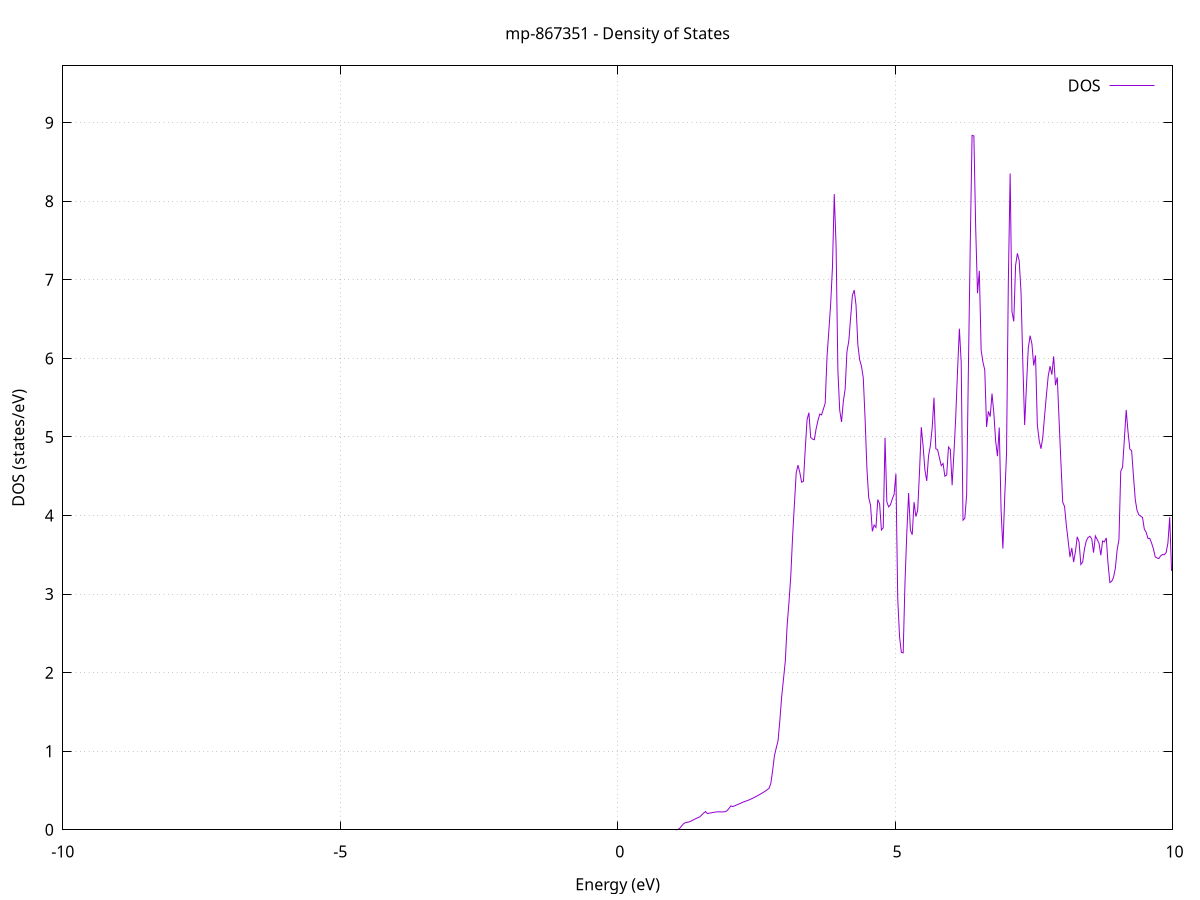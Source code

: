 set title 'mp-867351 - Density of States'
set xlabel 'Energy (eV)'
set ylabel 'DOS (states/eV)'
set grid
set xrange [-10:10]
set yrange [0:9.723]
set xzeroaxis lt -1
set terminal png size 800,600
set output 'mp-867351_dos_gnuplot.png'
plot '-' using 1:2 with lines title 'DOS'
-34.069000 0.000000
-34.036300 0.000000
-34.003600 0.000000
-33.970900 0.000000
-33.938300 0.000000
-33.905600 0.000000
-33.872900 0.000000
-33.840200 0.000000
-33.807500 0.000000
-33.774900 0.000000
-33.742200 0.000000
-33.709500 0.000000
-33.676800 0.000000
-33.644100 0.000000
-33.611500 0.000000
-33.578800 0.000000
-33.546100 0.000000
-33.513400 0.000000
-33.480700 0.000000
-33.448100 0.000000
-33.415400 0.000000
-33.382700 0.000000
-33.350000 0.000000
-33.317400 0.000000
-33.284700 0.000000
-33.252000 0.000000
-33.219300 0.000000
-33.186600 0.000000
-33.154000 0.000000
-33.121300 0.000000
-33.088600 0.000000
-33.055900 0.000000
-33.023200 0.000000
-32.990600 0.000000
-32.957900 0.000000
-32.925200 0.000000
-32.892500 0.000000
-32.859800 0.000000
-32.827200 0.000000
-32.794500 0.000000
-32.761800 0.000000
-32.729100 0.000000
-32.696400 0.000000
-32.663800 0.000000
-32.631100 0.000000
-32.598400 0.000000
-32.565700 0.000000
-32.533100 0.000000
-32.500400 0.000000
-32.467700 0.000000
-32.435000 0.000000
-32.402300 0.000000
-32.369700 0.000000
-32.337000 0.000000
-32.304300 0.000000
-32.271600 0.000000
-32.238900 0.000000
-32.206300 0.000000
-32.173600 0.000000
-32.140900 0.000000
-32.108200 0.000000
-32.075500 0.000000
-32.042900 0.000000
-32.010200 0.000000
-31.977500 0.000000
-31.944800 0.000000
-31.912200 0.000000
-31.879500 0.000000
-31.846800 0.000000
-31.814100 0.000000
-31.781400 0.000000
-31.748800 0.000000
-31.716100 0.000000
-31.683400 0.000000
-31.650700 0.000000
-31.618000 0.000000
-31.585400 0.000000
-31.552700 0.000000
-31.520000 0.000000
-31.487300 0.000000
-31.454600 0.000000
-31.422000 0.000000
-31.389300 0.000000
-31.356600 0.000000
-31.323900 0.000000
-31.291200 0.000000
-31.258600 0.000000
-31.225900 0.000000
-31.193200 0.000000
-31.160500 0.000000
-31.127900 0.000000
-31.095200 0.016800
-31.062500 0.854500
-31.029800 1.342300
-30.997100 6.932100
-30.964500 12.243700
-30.931800 13.305600
-30.899100 15.566900
-30.866400 26.794800
-30.833700 25.779800
-30.801100 25.744800
-30.768400 23.647800
-30.735700 20.233600
-30.703000 13.484000
-30.670300 10.292400
-30.637700 6.661700
-30.605000 8.314900
-30.572300 11.382900
-30.539600 12.270900
-30.506900 13.100500
-30.474300 15.234600
-30.441600 18.127500
-30.408900 14.790200
-30.376200 17.813400
-30.343600 23.481000
-30.310900 25.655300
-30.278200 26.247000
-30.245500 28.544800
-30.212800 24.794800
-30.180200 31.546800
-30.147500 28.345100
-30.114800 31.363000
-30.082100 35.894600
-30.049400 57.062800
-30.016800 33.021500
-29.984100 24.238100
-29.951400 17.414700
-29.918700 14.194700
-29.886000 6.263700
-29.853400 1.343400
-29.820700 0.000000
-29.788000 0.000000
-29.755300 0.000000
-29.722700 0.000000
-29.690000 0.000000
-29.657300 0.000000
-29.624600 0.000000
-29.591900 0.000000
-29.559300 0.000000
-29.526600 0.000000
-29.493900 0.000000
-29.461200 0.000000
-29.428500 0.000000
-29.395900 0.000000
-29.363200 0.000000
-29.330500 0.000000
-29.297800 0.000000
-29.265100 0.000000
-29.232500 0.000000
-29.199800 0.000000
-29.167100 0.000000
-29.134400 0.000000
-29.101700 0.000000
-29.069100 0.000000
-29.036400 0.000000
-29.003700 0.000000
-28.971000 0.000000
-28.938400 0.000000
-28.905700 0.000000
-28.873000 0.000000
-28.840300 0.000000
-28.807600 0.000000
-28.775000 0.000000
-28.742300 0.000000
-28.709600 0.000000
-28.676900 0.000000
-28.644200 0.000000
-28.611600 0.000000
-28.578900 0.000000
-28.546200 0.000000
-28.513500 0.000000
-28.480800 0.000000
-28.448200 0.000000
-28.415500 0.000000
-28.382800 0.000000
-28.350100 0.000000
-28.317400 0.000000
-28.284800 0.000000
-28.252100 0.000000
-28.219400 0.000000
-28.186700 0.000000
-28.154100 0.000000
-28.121400 0.000000
-28.088700 0.000000
-28.056000 0.000000
-28.023300 0.000000
-27.990700 0.000000
-27.958000 0.000000
-27.925300 0.000000
-27.892600 0.000000
-27.859900 0.000000
-27.827300 0.000000
-27.794600 0.000000
-27.761900 0.000000
-27.729200 0.000000
-27.696500 0.000000
-27.663900 0.000000
-27.631200 0.000000
-27.598500 0.000000
-27.565800 0.000000
-27.533200 0.000000
-27.500500 0.000000
-27.467800 0.000000
-27.435100 0.000000
-27.402400 0.000000
-27.369800 0.000000
-27.337100 0.000000
-27.304400 0.000000
-27.271700 0.000000
-27.239000 0.000000
-27.206400 0.000000
-27.173700 0.000000
-27.141000 0.000000
-27.108300 0.000000
-27.075600 0.000000
-27.043000 0.000000
-27.010300 0.000000
-26.977600 0.000000
-26.944900 0.000000
-26.912200 0.000000
-26.879600 0.000000
-26.846900 0.000000
-26.814200 0.000000
-26.781500 0.000000
-26.748900 0.000000
-26.716200 0.000000
-26.683500 0.000000
-26.650800 0.000000
-26.618100 0.000000
-26.585500 0.000000
-26.552800 0.000000
-26.520100 0.000000
-26.487400 0.000000
-26.454700 0.000000
-26.422100 0.000000
-26.389400 0.000000
-26.356700 0.000000
-26.324000 0.000000
-26.291300 0.000000
-26.258700 0.000000
-26.226000 0.000000
-26.193300 0.000000
-26.160600 0.000000
-26.127900 0.000000
-26.095300 0.000000
-26.062600 0.000000
-26.029900 0.000000
-25.997200 0.000000
-25.964600 0.000000
-25.931900 0.000000
-25.899200 0.000000
-25.866500 0.000000
-25.833800 0.000000
-25.801200 0.000000
-25.768500 0.000000
-25.735800 0.000000
-25.703100 0.000000
-25.670400 0.000000
-25.637800 0.000000
-25.605100 0.000000
-25.572400 0.000000
-25.539700 0.000000
-25.507000 0.000000
-25.474400 0.000000
-25.441700 0.000000
-25.409000 0.000000
-25.376300 0.000000
-25.343700 0.000000
-25.311000 0.000000
-25.278300 0.000000
-25.245600 0.000000
-25.212900 0.000000
-25.180300 0.000000
-25.147600 0.000000
-25.114900 0.000000
-25.082200 0.000000
-25.049500 0.000000
-25.016900 0.000000
-24.984200 0.000000
-24.951500 0.000000
-24.918800 0.000000
-24.886100 0.000000
-24.853500 0.000000
-24.820800 0.000000
-24.788100 0.000000
-24.755400 0.000000
-24.722700 0.000000
-24.690100 0.000000
-24.657400 0.000000
-24.624700 0.000000
-24.592000 0.000000
-24.559400 0.000000
-24.526700 0.000000
-24.494000 0.000000
-24.461300 0.000000
-24.428600 0.000000
-24.396000 0.000000
-24.363300 0.000000
-24.330600 0.000000
-24.297900 0.000000
-24.265200 0.000000
-24.232600 0.000000
-24.199900 0.000000
-24.167200 0.000000
-24.134500 0.000000
-24.101800 0.000000
-24.069200 0.000000
-24.036500 0.000000
-24.003800 0.000000
-23.971100 0.000000
-23.938400 0.000000
-23.905800 0.000000
-23.873100 0.000000
-23.840400 0.000000
-23.807700 0.000000
-23.775100 0.000000
-23.742400 0.000000
-23.709700 0.000000
-23.677000 0.000000
-23.644300 0.000000
-23.611700 0.000000
-23.579000 0.000000
-23.546300 0.000000
-23.513600 0.000000
-23.480900 0.000000
-23.448300 0.000000
-23.415600 0.000000
-23.382900 0.000000
-23.350200 0.000000
-23.317500 0.000000
-23.284900 0.000000
-23.252200 0.000000
-23.219500 0.000000
-23.186800 0.000000
-23.154200 0.000000
-23.121500 0.000000
-23.088800 0.000000
-23.056100 0.000000
-23.023400 0.000000
-22.990800 0.000000
-22.958100 0.000000
-22.925400 0.000000
-22.892700 0.000000
-22.860000 0.000000
-22.827400 0.000000
-22.794700 0.000000
-22.762000 0.000000
-22.729300 0.000000
-22.696600 0.000000
-22.664000 0.000000
-22.631300 0.000000
-22.598600 0.000000
-22.565900 0.000000
-22.533200 0.000000
-22.500600 0.000000
-22.467900 0.000000
-22.435200 0.000000
-22.402500 0.000000
-22.369900 0.000000
-22.337200 0.000000
-22.304500 0.000000
-22.271800 0.000000
-22.239100 0.000000
-22.206500 0.000000
-22.173800 0.000000
-22.141100 0.000000
-22.108400 0.000000
-22.075700 0.000000
-22.043100 0.000000
-22.010400 0.000000
-21.977700 0.000000
-21.945000 0.000000
-21.912300 0.000000
-21.879700 0.000000
-21.847000 0.000000
-21.814300 0.000000
-21.781600 0.000000
-21.748900 0.000000
-21.716300 0.000000
-21.683600 0.000000
-21.650900 0.000000
-21.618200 0.000000
-21.585600 0.000000
-21.552900 0.000000
-21.520200 0.000000
-21.487500 0.000000
-21.454800 0.000000
-21.422200 0.000000
-21.389500 0.000000
-21.356800 0.000000
-21.324100 0.000000
-21.291400 0.000000
-21.258800 0.000000
-21.226100 0.000000
-21.193400 0.000000
-21.160700 0.000000
-21.128000 0.000000
-21.095400 0.000000
-21.062700 0.000000
-21.030000 0.000000
-20.997300 0.000000
-20.964700 0.000000
-20.932000 0.000000
-20.899300 0.000000
-20.866600 0.000000
-20.833900 0.000000
-20.801300 0.000000
-20.768600 0.000000
-20.735900 0.000000
-20.703200 0.000000
-20.670500 0.000000
-20.637900 0.000000
-20.605200 0.000000
-20.572500 0.000000
-20.539800 0.000000
-20.507100 0.000000
-20.474500 0.000000
-20.441800 0.000000
-20.409100 0.000000
-20.376400 0.000000
-20.343700 0.000000
-20.311100 0.000000
-20.278400 0.000000
-20.245700 0.000000
-20.213000 0.000000
-20.180400 0.000000
-20.147700 0.000000
-20.115000 0.000000
-20.082300 0.000000
-20.049600 0.000000
-20.017000 0.000000
-19.984300 0.000000
-19.951600 0.000000
-19.918900 0.000000
-19.886200 0.000000
-19.853600 0.000000
-19.820900 0.000000
-19.788200 0.000000
-19.755500 0.000000
-19.722800 0.000000
-19.690200 0.000000
-19.657500 0.000000
-19.624800 0.000000
-19.592100 0.000000
-19.559400 0.000000
-19.526800 0.000000
-19.494100 0.000000
-19.461400 0.000000
-19.428700 0.000000
-19.396100 0.000000
-19.363400 0.000000
-19.330700 0.000000
-19.298000 0.000000
-19.265300 0.000000
-19.232700 0.000000
-19.200000 0.000000
-19.167300 0.000000
-19.134600 0.000000
-19.101900 0.000000
-19.069300 0.000000
-19.036600 0.000000
-19.003900 0.000000
-18.971200 0.000000
-18.938500 0.000000
-18.905900 0.000000
-18.873200 0.000000
-18.840500 0.000000
-18.807800 0.000000
-18.775200 0.000000
-18.742500 0.000000
-18.709800 0.000000
-18.677100 0.000000
-18.644400 0.000000
-18.611800 0.000000
-18.579100 0.000000
-18.546400 0.000000
-18.513700 0.000000
-18.481000 0.000000
-18.448400 0.000000
-18.415700 0.000000
-18.383000 0.000000
-18.350300 0.000000
-18.317600 0.000000
-18.285000 0.000000
-18.252300 0.000000
-18.219600 0.000000
-18.186900 0.000000
-18.154200 0.000000
-18.121600 0.000000
-18.088900 0.000000
-18.056200 0.000000
-18.023500 0.000000
-17.990900 0.000000
-17.958200 0.000000
-17.925500 0.000000
-17.892800 0.000000
-17.860100 0.000000
-17.827500 0.000000
-17.794800 0.000000
-17.762100 0.000000
-17.729400 0.000000
-17.696700 0.000000
-17.664100 0.000000
-17.631400 0.000000
-17.598700 0.000000
-17.566000 0.000000
-17.533300 0.000000
-17.500700 0.000000
-17.468000 0.000000
-17.435300 0.000000
-17.402600 0.000000
-17.369900 0.000000
-17.337300 0.000000
-17.304600 0.000000
-17.271900 0.000000
-17.239200 0.000000
-17.206600 0.000000
-17.173900 0.000000
-17.141200 0.000000
-17.108500 0.000000
-17.075800 0.000000
-17.043200 0.000000
-17.010500 0.000000
-16.977800 0.000000
-16.945100 0.000000
-16.912400 0.000000
-16.879800 0.000000
-16.847100 0.000000
-16.814400 0.000000
-16.781700 0.000000
-16.749000 0.000000
-16.716400 0.000000
-16.683700 0.000000
-16.651000 0.000000
-16.618300 0.000000
-16.585700 0.000000
-16.553000 0.000000
-16.520300 0.000000
-16.487600 0.000000
-16.454900 0.000000
-16.422300 0.000000
-16.389600 0.000000
-16.356900 0.000000
-16.324200 0.000000
-16.291500 0.000000
-16.258900 0.000000
-16.226200 0.000000
-16.193500 0.000000
-16.160800 0.000000
-16.128100 0.000000
-16.095500 0.000000
-16.062800 0.000000
-16.030100 0.000000
-15.997400 0.000000
-15.964700 0.000000
-15.932100 0.000000
-15.899400 0.000000
-15.866700 0.000000
-15.834000 0.000000
-15.801400 0.000000
-15.768700 0.000000
-15.736000 0.000000
-15.703300 0.000000
-15.670600 0.000000
-15.638000 0.000000
-15.605300 0.000000
-15.572600 0.000000
-15.539900 0.000000
-15.507200 0.000000
-15.474600 0.000000
-15.441900 0.000000
-15.409200 0.000000
-15.376500 0.000000
-15.343800 0.000000
-15.311200 0.000000
-15.278500 0.000000
-15.245800 0.000000
-15.213100 0.000000
-15.180400 0.000000
-15.147800 0.000000
-15.115100 0.000000
-15.082400 0.000000
-15.049700 0.000000
-15.017100 0.000000
-14.984400 0.000000
-14.951700 0.000000
-14.919000 0.000000
-14.886300 0.000000
-14.853700 0.000000
-14.821000 0.000000
-14.788300 0.000000
-14.755600 0.000000
-14.722900 0.000000
-14.690300 0.000000
-14.657600 0.000000
-14.624900 0.000000
-14.592200 0.000000
-14.559500 0.000000
-14.526900 0.000000
-14.494200 0.000000
-14.461500 0.000000
-14.428800 0.000000
-14.396200 0.000000
-14.363500 0.000000
-14.330800 0.000000
-14.298100 0.000000
-14.265400 0.000000
-14.232800 0.000000
-14.200100 0.000000
-14.167400 0.000000
-14.134700 0.000000
-14.102000 0.000000
-14.069400 0.000000
-14.036700 0.000000
-14.004000 0.000000
-13.971300 0.000000
-13.938600 0.000000
-13.906000 0.000000
-13.873300 0.000000
-13.840600 0.000000
-13.807900 0.000000
-13.775200 0.000000
-13.742600 0.000000
-13.709900 0.000000
-13.677200 0.000000
-13.644500 0.000000
-13.611900 0.000000
-13.579200 0.000000
-13.546500 0.000000
-13.513800 0.000000
-13.481100 0.000000
-13.448500 0.000000
-13.415800 0.000000
-13.383100 0.000000
-13.350400 0.000000
-13.317700 0.000000
-13.285100 0.000000
-13.252400 0.000000
-13.219700 0.000000
-13.187000 0.000000
-13.154300 0.000000
-13.121700 0.000000
-13.089000 0.000000
-13.056300 0.000000
-13.023600 0.000000
-12.990900 0.000000
-12.958300 0.000000
-12.925600 0.000000
-12.892900 0.000000
-12.860200 0.000000
-12.827600 0.000000
-12.794900 0.000000
-12.762200 0.000000
-12.729500 0.000000
-12.696800 0.000000
-12.664200 0.000000
-12.631500 0.000000
-12.598800 0.000000
-12.566100 0.000000
-12.533400 0.000000
-12.500800 0.000000
-12.468100 0.000000
-12.435400 0.000000
-12.402700 0.000000
-12.370000 0.000000
-12.337400 0.000000
-12.304700 0.000000
-12.272000 0.000000
-12.239300 0.000000
-12.206600 0.000000
-12.174000 0.000000
-12.141300 0.000000
-12.108600 0.000000
-12.075900 0.000000
-12.043300 0.000000
-12.010600 0.000000
-11.977900 0.000000
-11.945200 0.000000
-11.912500 0.000000
-11.879900 0.000000
-11.847200 0.000000
-11.814500 0.000000
-11.781800 0.000000
-11.749100 0.000000
-11.716500 0.000000
-11.683800 0.000000
-11.651100 0.000000
-11.618400 0.000000
-11.585700 0.000000
-11.553100 0.000000
-11.520400 0.000000
-11.487700 0.000000
-11.455000 0.000000
-11.422400 0.000000
-11.389700 0.000000
-11.357000 0.000000
-11.324300 0.000000
-11.291600 0.000000
-11.259000 0.000000
-11.226300 0.000000
-11.193600 0.000000
-11.160900 0.000000
-11.128200 0.000000
-11.095600 0.000000
-11.062900 0.000000
-11.030200 0.000000
-10.997500 0.000000
-10.964800 0.000000
-10.932200 0.000000
-10.899500 0.000000
-10.866800 0.000000
-10.834100 0.000000
-10.801400 0.000000
-10.768800 0.000000
-10.736100 0.000000
-10.703400 0.000000
-10.670700 0.000000
-10.638100 0.000000
-10.605400 0.000000
-10.572700 0.000000
-10.540000 0.000000
-10.507300 0.000000
-10.474700 0.000000
-10.442000 0.000000
-10.409300 0.000000
-10.376600 0.000000
-10.343900 0.000000
-10.311300 0.000000
-10.278600 0.000000
-10.245900 0.000000
-10.213200 0.000000
-10.180500 0.000000
-10.147900 0.000000
-10.115200 0.000000
-10.082500 0.000000
-10.049800 0.000000
-10.017100 0.000000
-9.984500 0.000000
-9.951800 0.000000
-9.919100 0.000000
-9.886400 0.000000
-9.853800 0.000000
-9.821100 0.000000
-9.788400 0.000000
-9.755700 0.000000
-9.723000 0.000000
-9.690400 0.000000
-9.657700 0.000000
-9.625000 0.000000
-9.592300 0.000000
-9.559600 0.000000
-9.527000 0.000000
-9.494300 0.000000
-9.461600 0.000000
-9.428900 0.000000
-9.396200 0.000000
-9.363600 0.000000
-9.330900 0.000000
-9.298200 0.000000
-9.265500 0.000000
-9.232900 0.000000
-9.200200 0.000000
-9.167500 0.000000
-9.134800 0.000000
-9.102100 0.000000
-9.069500 0.000000
-9.036800 0.000000
-9.004100 0.000000
-8.971400 0.000000
-8.938700 0.000000
-8.906100 0.000000
-8.873400 0.000000
-8.840700 0.000000
-8.808000 0.000000
-8.775300 0.000000
-8.742700 0.000000
-8.710000 0.000000
-8.677300 0.000000
-8.644600 0.000000
-8.611900 0.000000
-8.579300 0.000000
-8.546600 0.000000
-8.513900 0.000000
-8.481200 0.000000
-8.448600 0.000000
-8.415900 0.000000
-8.383200 0.000000
-8.350500 0.000000
-8.317800 0.000000
-8.285200 0.000000
-8.252500 0.000000
-8.219800 0.000000
-8.187100 0.000000
-8.154400 0.000000
-8.121800 0.000000
-8.089100 0.000000
-8.056400 0.000000
-8.023700 0.000000
-7.991000 0.000000
-7.958400 0.000000
-7.925700 0.000000
-7.893000 0.000000
-7.860300 0.000000
-7.827600 0.000000
-7.795000 0.000000
-7.762300 0.000000
-7.729600 0.000000
-7.696900 0.000000
-7.664300 0.000000
-7.631600 0.000000
-7.598900 0.000000
-7.566200 0.000000
-7.533500 0.000000
-7.500900 0.000000
-7.468200 0.000000
-7.435500 0.000000
-7.402800 0.000000
-7.370100 0.000000
-7.337500 0.000000
-7.304800 0.000000
-7.272100 0.000000
-7.239400 0.000000
-7.206700 0.000000
-7.174100 0.000000
-7.141400 0.000000
-7.108700 0.000000
-7.076000 0.000000
-7.043400 0.000000
-7.010700 0.000000
-6.978000 0.000000
-6.945300 0.000000
-6.912600 0.000000
-6.880000 0.000000
-6.847300 0.000000
-6.814600 0.000000
-6.781900 0.000000
-6.749200 0.000000
-6.716600 0.000000
-6.683900 0.000000
-6.651200 0.000000
-6.618500 0.000000
-6.585800 0.000000
-6.553200 0.000000
-6.520500 0.000000
-6.487800 0.000000
-6.455100 0.000000
-6.422400 0.000000
-6.389800 0.000000
-6.357100 0.000000
-6.324400 0.000000
-6.291700 0.000000
-6.259100 0.000000
-6.226400 0.000000
-6.193700 0.000000
-6.161000 0.000000
-6.128300 0.000000
-6.095700 0.000000
-6.063000 0.000000
-6.030300 0.000000
-5.997600 0.000000
-5.964900 0.000000
-5.932300 0.000000
-5.899600 0.000000
-5.866900 0.000000
-5.834200 0.000000
-5.801500 0.000000
-5.768900 0.000000
-5.736200 0.000000
-5.703500 0.000000
-5.670800 0.000000
-5.638100 0.000000
-5.605500 0.000000
-5.572800 0.000000
-5.540100 0.000000
-5.507400 0.000000
-5.474800 0.000000
-5.442100 0.000000
-5.409400 0.000000
-5.376700 0.000000
-5.344000 0.000000
-5.311400 0.000000
-5.278700 0.000000
-5.246000 0.000000
-5.213300 0.000000
-5.180600 0.000000
-5.148000 0.000000
-5.115300 0.000000
-5.082600 0.000000
-5.049900 0.000000
-5.017200 0.000000
-4.984600 0.000000
-4.951900 0.000000
-4.919200 0.000000
-4.886500 0.000000
-4.853900 0.000000
-4.821200 0.000000
-4.788500 0.000000
-4.755800 0.000000
-4.723100 0.000000
-4.690500 0.000000
-4.657800 0.000000
-4.625100 0.000000
-4.592400 0.000000
-4.559700 0.000000
-4.527100 0.000000
-4.494400 0.000000
-4.461700 0.000000
-4.429000 0.000000
-4.396300 0.000000
-4.363700 0.000000
-4.331000 0.000000
-4.298300 0.000000
-4.265600 0.000000
-4.232900 0.000000
-4.200300 0.000000
-4.167600 0.000000
-4.134900 0.000000
-4.102200 0.000000
-4.069600 0.000000
-4.036900 0.000000
-4.004200 0.000000
-3.971500 0.000000
-3.938800 0.000000
-3.906200 0.000000
-3.873500 0.000000
-3.840800 0.000000
-3.808100 0.000000
-3.775400 0.000000
-3.742800 0.000000
-3.710100 0.000000
-3.677400 0.000000
-3.644700 0.000000
-3.612000 0.000000
-3.579400 0.000000
-3.546700 0.000000
-3.514000 0.000000
-3.481300 0.000000
-3.448600 0.000000
-3.416000 0.000000
-3.383300 0.000000
-3.350600 0.000000
-3.317900 0.000000
-3.285300 0.000000
-3.252600 0.000000
-3.219900 0.000000
-3.187200 0.000000
-3.154500 0.000000
-3.121900 0.000000
-3.089200 0.000000
-3.056500 0.000000
-3.023800 0.000000
-2.991100 0.000000
-2.958500 0.000000
-2.925800 0.000000
-2.893100 0.000000
-2.860400 0.000000
-2.827700 0.000000
-2.795100 0.000000
-2.762400 0.000000
-2.729700 0.000000
-2.697000 0.000000
-2.664400 0.000000
-2.631700 0.000000
-2.599000 0.000000
-2.566300 0.000000
-2.533600 0.000000
-2.501000 0.000000
-2.468300 0.000000
-2.435600 0.000000
-2.402900 0.000000
-2.370200 0.000000
-2.337600 0.000000
-2.304900 0.000000
-2.272200 0.000000
-2.239500 0.000000
-2.206800 0.000000
-2.174200 0.000000
-2.141500 0.000000
-2.108800 0.000000
-2.076100 0.000000
-2.043400 0.000000
-2.010800 0.000000
-1.978100 0.000000
-1.945400 0.000000
-1.912700 0.000000
-1.880100 0.000000
-1.847400 0.000000
-1.814700 0.000000
-1.782000 0.000000
-1.749300 0.000000
-1.716700 0.000000
-1.684000 0.000000
-1.651300 0.000000
-1.618600 0.000000
-1.585900 0.000000
-1.553300 0.000000
-1.520600 0.000000
-1.487900 0.000000
-1.455200 0.000000
-1.422500 0.000000
-1.389900 0.000000
-1.357200 0.000000
-1.324500 0.000000
-1.291800 0.000000
-1.259100 0.000000
-1.226500 0.000000
-1.193800 0.000000
-1.161100 0.000000
-1.128400 0.000000
-1.095800 0.000000
-1.063100 0.000000
-1.030400 0.000000
-0.997700 0.000000
-0.965000 0.000000
-0.932400 0.000000
-0.899700 0.000000
-0.867000 0.000000
-0.834300 0.000000
-0.801600 0.000000
-0.769000 0.000000
-0.736300 0.000000
-0.703600 0.000000
-0.670900 0.000000
-0.638200 0.000000
-0.605600 0.000000
-0.572900 0.000000
-0.540200 0.000000
-0.507500 0.000000
-0.474900 0.000000
-0.442200 0.000000
-0.409500 0.000000
-0.376800 0.000000
-0.344100 0.000000
-0.311500 0.000000
-0.278800 0.000000
-0.246100 0.000000
-0.213400 0.000000
-0.180700 0.000000
-0.148100 0.000000
-0.115400 0.000000
-0.082700 0.000000
-0.050000 0.000000
-0.017300 0.000000
0.015300 0.000000
0.048000 0.000000
0.080700 0.000000
0.113400 0.000000
0.146100 0.000000
0.178700 0.000000
0.211400 0.000000
0.244100 0.000000
0.276800 0.000000
0.309400 0.000000
0.342100 0.000000
0.374800 0.000000
0.407500 0.000000
0.440200 0.000000
0.472800 0.000000
0.505500 0.000000
0.538200 0.000000
0.570900 0.000000
0.603600 0.000000
0.636200 0.000000
0.668900 0.000000
0.701600 0.000000
0.734300 0.000000
0.767000 0.000000
0.799600 0.000000
0.832300 0.000000
0.865000 0.000000
0.897700 0.000000
0.930400 0.000000
0.963000 0.000000
0.995700 0.000000
1.028400 0.000000
1.061100 0.000100
1.093700 0.007000
1.126400 0.025100
1.159100 0.054400
1.191800 0.079300
1.224500 0.091300
1.257100 0.096700
1.289800 0.100200
1.322500 0.111300
1.355200 0.122700
1.387900 0.134600
1.420500 0.146100
1.453200 0.155900
1.485900 0.166700
1.518600 0.191600
1.551300 0.213400
1.583900 0.232300
1.616600 0.206300
1.649300 0.211000
1.682000 0.215400
1.714600 0.219700
1.747300 0.223600
1.780000 0.227300
1.812700 0.229300
1.845400 0.228100
1.878000 0.227400
1.910700 0.228100
1.943400 0.230800
1.976100 0.245500
2.008800 0.273300
2.041400 0.304000
2.074100 0.294500
2.106800 0.304200
2.139500 0.314300
2.172200 0.324500
2.204800 0.333300
2.237500 0.344500
2.270200 0.355000
2.302900 0.363200
2.335600 0.371100
2.368200 0.380000
2.400900 0.390400
2.433600 0.401400
2.466300 0.413000
2.498900 0.424900
2.531600 0.437300
2.564300 0.450500
2.597000 0.464600
2.629700 0.478000
2.662300 0.493200
2.695000 0.509900
2.727700 0.527300
2.760400 0.588200
2.793100 0.753500
2.825700 0.942300
2.858400 1.040900
2.891100 1.132800
2.923800 1.394700
2.956500 1.693900
2.989100 1.919200
3.021800 2.146600
3.054500 2.597600
3.087200 2.889900
3.119900 3.222900
3.152500 3.721800
3.185200 4.137100
3.217900 4.540600
3.250600 4.641100
3.283200 4.548000
3.315900 4.423600
3.348600 4.435300
3.381300 4.849100
3.414000 5.220400
3.446600 5.308900
3.479300 4.994400
3.512000 4.973000
3.544700 4.964700
3.577400 5.104800
3.610000 5.209000
3.642700 5.291400
3.675400 5.280800
3.708100 5.354100
3.740800 5.430000
3.773400 6.021800
3.806100 6.346400
3.838800 6.689700
3.871500 7.158800
3.904100 8.091000
3.936800 7.435700
3.969500 5.843700
4.002200 5.341500
4.034900 5.190500
4.067500 5.453200
4.100200 5.608500
4.132900 6.087300
4.165600 6.218000
4.198300 6.510700
4.230900 6.801300
4.263600 6.869200
4.296300 6.677500
4.329000 6.175200
4.361700 5.982600
4.394300 5.901200
4.427000 5.752400
4.459700 5.231100
4.492400 4.598000
4.525100 4.226700
4.557700 4.130500
4.590400 3.797900
4.623100 3.878700
4.655800 3.848900
4.688400 4.202400
4.721100 4.150800
4.753800 3.815900
4.786500 3.843900
4.819200 4.989300
4.851800 4.172600
4.884500 4.109500
4.917200 4.136600
4.949900 4.210800
4.982600 4.268900
5.015200 4.532100
5.047900 2.946500
5.080600 2.459900
5.113300 2.257600
5.146000 2.251900
5.178600 3.144100
5.211300 3.773700
5.244000 4.285800
5.276700 3.811800
5.309400 3.756500
5.342000 4.170100
5.374700 3.986700
5.407400 4.065000
5.440100 4.551400
5.472700 5.124700
5.505400 4.881200
5.538100 4.576900
5.570800 4.439900
5.603500 4.761000
5.636100 4.887900
5.668800 5.115200
5.701500 5.499400
5.734200 4.850200
5.766900 4.836900
5.799500 4.734100
5.832200 4.635400
5.864900 4.661900
5.897600 4.500400
5.930300 4.516100
5.962900 4.872200
5.995600 4.842300
6.028300 4.386500
6.061000 4.793100
6.093600 5.259500
6.126300 5.847500
6.159000 6.378100
6.191700 5.953000
6.224400 3.940100
6.257000 3.964000
6.289700 4.260300
6.322400 5.909800
6.355100 7.447900
6.387800 8.839000
6.420400 8.831300
6.453100 7.654100
6.485800 6.829800
6.518500 7.114600
6.551200 6.105400
6.583800 5.951900
6.616500 5.853000
6.649200 5.127500
6.681900 5.325800
6.714600 5.258900
6.747200 5.551800
6.779900 5.304000
6.812600 4.950100
6.845300 4.755200
6.877900 5.120700
6.910600 4.068000
6.943300 3.579000
6.976000 4.230700
7.008700 4.787800
7.041300 6.963400
7.074000 8.353500
7.106700 6.593400
7.139400 6.470400
7.172100 7.183600
7.204700 7.336600
7.237400 7.240800
7.270100 6.842400
7.302800 5.933100
7.335500 5.151700
7.368100 5.651200
7.400800 6.131600
7.433500 6.289000
7.466200 6.185500
7.498900 5.908100
7.531500 6.038000
7.564200 5.150700
7.596900 4.956200
7.629600 4.850000
7.662200 4.994500
7.694900 5.269800
7.727600 5.531800
7.760300 5.776000
7.793000 5.901200
7.825600 5.793300
7.858300 6.025500
7.891000 5.658500
7.923700 5.758700
7.956400 5.203900
7.989000 4.676500
8.021700 4.168900
8.054400 4.115000
8.087100 3.873200
8.119800 3.677500
8.152400 3.471000
8.185100 3.586500
8.217800 3.407800
8.250500 3.539300
8.283100 3.729300
8.315800 3.664100
8.348500 3.376600
8.381200 3.409700
8.413900 3.575600
8.446500 3.678200
8.479200 3.719800
8.511900 3.736100
8.544600 3.703500
8.577300 3.528000
8.609900 3.740000
8.642600 3.694700
8.675300 3.647300
8.708000 3.494800
8.740700 3.676100
8.773300 3.665300
8.806000 3.715000
8.838700 3.384700
8.871400 3.146400
8.904100 3.162200
8.936700 3.212700
8.969400 3.326800
9.002100 3.558800
9.034800 3.693400
9.067400 4.562500
9.100100 4.617200
9.132800 4.973300
9.165500 5.343500
9.198200 5.067300
9.230800 4.843900
9.263500 4.826100
9.296200 4.504500
9.328900 4.202800
9.361600 4.062400
9.394200 4.008300
9.426900 3.991700
9.459600 3.975700
9.492300 3.827400
9.525000 3.787300
9.557600 3.708000
9.590300 3.708900
9.623000 3.650000
9.655700 3.576800
9.688400 3.474300
9.721000 3.460000
9.753700 3.451900
9.786400 3.485900
9.819100 3.503800
9.851700 3.499800
9.884400 3.526600
9.917100 3.646700
9.949800 3.978300
9.982500 3.301300
10.015100 3.305100
10.047800 3.240800
10.080500 3.494200
10.113200 3.607400
10.145900 3.762500
10.178500 3.834100
10.211200 3.731200
10.243900 3.934800
10.276600 4.028700
10.309300 4.095900
10.341900 4.176600
10.374600 4.200500
10.407300 4.213000
10.440000 4.476000
10.472600 4.440000
10.505300 4.511800
10.538000 4.711300
10.570700 4.729700
10.603400 4.652300
10.636000 4.938800
10.668700 4.928600
10.701400 5.333800
10.734100 5.962500
10.766800 6.104000
10.799400 5.786700
10.832100 5.838200
10.864800 5.970900
10.897500 5.983200
10.930200 5.802400
10.962800 5.799200
10.995500 5.818500
11.028200 6.129000
11.060900 6.726100
11.093600 6.424500
11.126200 7.041600
11.158900 7.483200
11.191600 6.609800
11.224300 6.166600
11.256900 5.668300
11.289600 5.192200
11.322300 4.867700
11.355000 5.297300
11.387700 5.297500
11.420300 4.954500
11.453000 4.658500
11.485700 4.297600
11.518400 3.712600
11.551100 3.238700
11.583700 1.646400
11.616400 1.283200
11.649100 1.260900
11.681800 1.244900
11.714500 1.221800
11.747100 1.213800
11.779800 1.206200
11.812500 1.197500
11.845200 1.186300
11.877900 1.175700
11.910500 1.167300
11.943200 1.158900
11.975900 1.151500
12.008600 1.147100
12.041200 1.147500
12.073900 1.146100
12.106600 1.142800
12.139300 1.138900
12.172000 1.135700
12.204600 1.133800
12.237300 1.132600
12.270000 1.129100
12.302700 1.127000
12.335400 1.128400
12.368000 1.133100
12.400700 1.137000
12.433400 1.138000
12.466100 1.137100
12.498800 1.135900
12.531400 1.134500
12.564100 1.129800
12.596800 1.125100
12.629500 1.120300
12.662100 1.115200
12.694800 1.109800
12.727500 1.085400
12.760200 1.082100
12.792900 1.079800
12.825500 1.076800
12.858200 1.074400
12.890900 1.074500
12.923600 1.074700
12.956300 1.074000
12.988900 1.073500
13.021600 1.073000
13.054300 1.272000
13.087000 1.038200
13.119700 1.040500
13.152300 1.040500
13.185000 1.037500
13.217700 1.033200
13.250400 1.029300
13.283100 1.024100
13.315700 1.017000
13.348400 1.012800
13.381100 1.009100
13.413800 1.005700
13.446400 1.001600
13.479100 0.998100
13.511800 0.995400
13.544500 0.992900
13.577200 0.989900
13.609800 0.987900
13.642500 0.986400
13.675200 0.985100
13.707900 0.983900
13.740600 0.981700
13.773200 0.981200
13.805900 0.982200
13.838600 0.983300
13.871300 0.984400
13.904000 0.985800
13.936600 0.986900
13.969300 1.053900
14.002000 1.064300
14.034700 1.073100
14.067400 1.096800
14.100000 1.118100
14.132700 1.136400
14.165400 1.151400
14.198100 1.153200
14.230700 1.091300
14.263400 1.047000
14.296100 1.042500
14.328800 1.039000
14.361500 1.073400
14.394100 1.029500
14.426800 0.989800
14.459500 0.949700
14.492200 0.909700
14.524900 0.899900
14.557500 0.894500
14.590200 0.889500
14.622900 0.884900
14.655600 0.880800
14.688300 0.877300
14.720900 0.874300
14.753600 0.871600
14.786300 0.869300
14.819000 0.867300
14.851600 0.901500
14.884300 0.904200
14.917000 0.903500
14.949700 0.901800
14.982400 0.897100
15.015000 0.893200
15.047700 0.893300
15.080400 0.893500
15.113100 0.893800
15.145800 0.894000
15.178400 0.895900
15.211100 0.894700
15.243800 0.894800
15.276500 0.908600
15.309200 0.922000
15.341800 0.924800
15.374500 0.921200
15.407200 0.915200
15.439900 0.907900
15.472600 0.891400
15.505200 0.882500
15.537900 0.885800
15.570600 0.892500
15.603300 0.899900
15.635900 0.906300
15.668600 1.091300
15.701300 0.905200
15.734000 0.888900
15.766700 0.889900
15.799300 0.886800
15.832000 0.883300
15.864700 0.878700
15.897400 0.887900
15.930100 0.886000
15.962700 0.883600
15.995400 0.880700
16.028100 0.877300
16.060800 0.873800
16.093500 0.931400
16.126100 0.997000
16.158800 0.980800
16.191500 0.893100
16.224200 0.844900
16.256900 0.813600
16.289500 0.800800
16.322200 0.796900
16.354900 0.795900
16.387600 0.798300
16.420200 0.802300
16.452900 0.803700
16.485600 0.806100
16.518300 0.809700
16.551000 0.817600
16.583600 0.835100
16.616300 0.859300
16.649000 0.885800
16.681700 0.914400
16.714400 0.932700
16.747000 0.871900
16.779700 0.805400
16.812400 0.708300
16.845100 0.660300
16.877800 0.644300
16.910400 0.650500
16.943100 0.665200
16.975800 0.686100
17.008500 0.722400
17.041100 0.687200
17.073800 0.688200
17.106500 0.701000
17.139200 0.693200
17.171900 0.762100
17.204500 0.869800
17.237200 0.693300
17.269900 0.595100
17.302600 0.524300
17.335300 0.456600
17.367900 0.411200
17.400600 0.384000
17.433300 0.381500
17.466000 0.383200
17.498700 0.386200
17.531300 0.389100
17.564000 0.390400
17.596700 0.390300
17.629400 0.389000
17.662100 0.386400
17.694700 0.384500
17.727400 0.384700
17.760100 0.384100
17.792800 0.383000
17.825400 0.381800
17.858100 0.380600
17.890800 0.379300
17.923500 0.378000
17.956200 0.387900
17.988800 0.378300
18.021500 0.341700
18.054200 0.322900
18.086900 0.305600
18.119600 0.290000
18.152200 0.276300
18.184900 0.264300
18.217600 0.255100
18.250300 0.249300
18.283000 0.244300
18.315600 0.239900
18.348300 0.236100
18.381000 0.233000
18.413700 0.230500
18.446400 0.228700
18.479000 0.229000
18.511700 0.232700
18.544400 0.239800
18.577100 0.249800
18.609700 0.264600
18.642400 0.289300
18.675100 0.321400
18.707800 0.361000
18.740500 0.411300
18.773100 0.469100
18.805800 0.514300
18.838500 0.559100
18.871200 0.600000
18.903900 0.639900
18.936500 0.681100
18.969200 0.725900
19.001900 0.774700
19.034600 0.827700
19.067300 0.891100
19.099900 1.230700
19.132600 1.842000
19.165300 3.284100
19.198000 3.824600
19.230600 4.880500
19.263300 4.133900
19.296000 3.901700
19.328700 3.012000
19.361400 2.788500
19.394000 2.807400
19.426700 2.910200
19.459400 2.884300
19.492100 3.091100
19.524800 3.159300
19.557400 3.231500
19.590100 3.312400
19.622800 3.686800
19.655500 4.290200
19.688200 5.162000
19.720800 6.355500
19.753500 29.472800
19.786200 22.582400
19.818900 28.454200
19.851600 5.834300
19.884200 4.475000
19.916900 3.527400
19.949600 2.887100
19.982300 2.489800
20.014900 2.214000
20.047600 2.037700
20.080300 1.840800
20.113000 1.734900
20.145700 1.642800
20.178300 1.591600
20.211000 1.581800
20.243700 1.619300
20.276400 1.673000
20.309100 1.707300
20.341700 1.748200
20.374400 1.940800
20.407100 1.879100
20.439800 1.825300
20.472500 1.796000
20.505100 1.757000
20.537800 1.707700
20.570500 1.659200
20.603200 1.621400
20.635900 1.621200
20.668500 1.576000
20.701200 2.535900
20.733900 2.016600
20.766600 1.786500
20.799200 1.706400
20.831900 1.742800
20.864600 1.986900
20.897300 1.549900
20.930000 1.603800
20.962600 1.551500
20.995300 1.583200
21.028000 1.700500
21.060700 1.891200
21.093400 1.637500
21.126000 1.589100
21.158700 1.458200
21.191400 1.473300
21.224100 1.532200
21.256800 1.493100
21.289400 1.442700
21.322100 1.382900
21.354800 1.338300
21.387500 1.311600
21.420100 1.283800
21.452800 1.277600
21.485500 1.530900
21.518200 1.596900
21.550900 1.693300
21.583500 1.791400
21.616200 1.885300
21.648900 2.062600
21.681600 2.134900
21.714300 2.152400
21.746900 2.157800
21.779600 2.109700
21.812300 2.094100
21.845000 2.124200
21.877700 2.153000
21.910300 2.226000
21.943000 2.224500
21.975700 2.095300
22.008400 2.024900
22.041100 1.987700
22.073700 1.972100
22.106400 1.991300
22.139100 2.067900
22.171800 2.169500
22.204400 2.268500
22.237100 2.660200
22.269800 2.356500
22.302500 2.293900
22.335200 2.232600
22.367800 2.202400
22.400500 2.058900
22.433200 2.004500
22.465900 1.963900
22.498600 1.921900
22.531200 1.926600
22.563900 1.941700
22.596600 1.881300
22.629300 1.862100
22.662000 1.842200
22.694600 1.830300
22.727300 1.807200
22.760000 1.767800
22.792700 1.738500
22.825400 1.718500
22.858000 1.705400
22.890700 1.711500
22.923400 1.715300
22.956100 1.685900
22.988700 1.714500
23.021400 1.735300
23.054100 1.758100
23.086800 1.783000
23.119500 1.821200
23.152100 1.848300
23.184800 1.865400
23.217500 1.889800
23.250200 1.933000
23.282900 1.980200
23.315500 2.022400
23.348200 2.074400
23.380900 2.168100
23.413600 2.238500
23.446300 2.312400
23.478900 2.399300
23.511600 2.473400
23.544300 2.514300
23.577000 2.533100
23.609600 2.586300
23.642300 2.575600
23.675000 2.607800
23.707700 2.679800
23.740400 2.994800
23.773000 2.709500
23.805700 3.029600
23.838400 3.062100
23.871100 2.781700
23.903800 2.801700
23.936400 2.871500
23.969100 3.018800
24.001800 3.549300
24.034500 3.566200
24.067200 3.749100
24.099800 3.727000
24.132500 3.742000
24.165200 3.713800
24.197900 3.720500
24.230600 3.654200
24.263200 3.642000
24.295900 3.754700
24.328600 4.085600
24.361300 4.288900
24.393900 3.746100
24.426600 3.461200
24.459300 3.065300
24.492000 2.716400
24.524700 2.486300
24.557300 2.380700
24.590000 2.337500
24.622700 2.342400
24.655400 2.547800
24.688100 2.662300
24.720700 2.449600
24.753400 2.426200
24.786100 2.412300
24.818800 2.373400
24.851500 2.297100
24.884100 2.259300
24.916800 2.181000
24.949500 2.094200
24.982200 2.033500
25.014900 1.955300
25.047500 1.912400
25.080200 1.873400
25.112900 1.889500
25.145600 1.939300
25.178200 2.019600
25.210900 2.130300
25.243600 2.371400
25.276300 2.316400
25.309000 2.105100
25.341600 1.965600
25.374300 1.822200
25.407000 1.686600
25.439700 1.570500
25.472400 1.435400
25.505000 1.272200
25.537700 1.259600
25.570400 1.227500
25.603100 1.194600
25.635800 1.174200
25.668400 1.167200
25.701100 1.180300
25.733800 1.267600
25.766500 1.372600
25.799100 1.500500
25.831800 1.068800
25.864500 0.996400
25.897200 0.947900
25.929900 0.917500
25.962500 0.892800
25.995200 0.872800
26.027900 0.866900
26.060600 0.850800
26.093300 0.837600
26.125900 0.825700
26.158600 0.814900
26.191300 0.805200
26.224000 0.797600
26.256700 0.792300
26.289300 0.812500
26.322000 0.825000
26.354700 0.826000
26.387400 0.818200
26.420100 0.798400
26.452700 0.779900
26.485400 0.821400
26.518100 0.840600
26.550800 0.828100
26.583400 0.794700
26.616100 0.761900
26.648800 0.740700
26.681500 0.732500
26.714200 0.745400
26.746800 0.776100
26.779500 0.792700
26.812200 0.768600
26.844900 0.720900
26.877600 0.674900
26.910200 0.625100
26.942900 0.576900
26.975600 0.543200
27.008300 0.516700
27.041000 0.451900
27.073600 0.440900
27.106300 0.438600
27.139000 0.445600
27.171700 0.499900
27.204400 0.472200
27.237000 0.440200
27.269700 0.413000
27.302400 0.397900
27.335100 0.383600
27.367700 0.370100
27.400400 0.357200
27.433100 0.345100
27.465800 0.333800
27.498500 0.323900
27.531100 0.320400
27.563800 0.360600
27.596500 0.275700
27.629200 0.239900
27.661900 0.216400
27.694500 0.204500
27.727200 0.196300
27.759900 0.188400
27.792600 0.181400
27.825300 0.175400
27.857900 0.169500
27.890600 0.163800
27.923300 0.158300
27.956000 0.153000
27.988600 0.147800
28.021300 0.142800
28.054000 0.138000
28.086700 0.133300
28.119400 0.139000
28.152000 0.167400
28.184700 0.198500
28.217400 0.444900
28.250100 0.157500
28.282800 0.162100
28.315400 0.012900
28.348100 0.000000
28.380800 0.000000
28.413500 0.000000
28.446200 0.000000
28.478800 0.000000
28.511500 0.000000
28.544200 0.000000
28.576900 0.000000
28.609600 0.000000
28.642200 0.000000
28.674900 0.000000
28.707600 0.000000
28.740300 0.000000
28.772900 0.000000
28.805600 0.000000
28.838300 0.000000
28.871000 0.000000
28.903700 0.000000
28.936300 0.000000
28.969000 0.000000
29.001700 0.000000
29.034400 0.000000
29.067100 0.000000
29.099700 0.000000
29.132400 0.000000
29.165100 0.000000
29.197800 0.000000
29.230500 0.000000
29.263100 0.000000
29.295800 0.000000
29.328500 0.000000
29.361200 0.000000
29.393900 0.000000
29.426500 0.000000
29.459200 0.000000
29.491900 0.000000
29.524600 0.000000
29.557200 0.000000
29.589900 0.000000
29.622600 0.000000
29.655300 0.000000
29.688000 0.000000
29.720600 0.000000
29.753300 0.000000
29.786000 0.000000
29.818700 0.000000
29.851400 0.000000
29.884000 0.000000
29.916700 0.000000
29.949400 0.000000
29.982100 0.000000
30.014800 0.000000
30.047400 0.000000
30.080100 0.000000
30.112800 0.000000
30.145500 0.000000
30.178100 0.000000
30.210800 0.000000
30.243500 0.000000
30.276200 0.000000
30.308900 0.000000
30.341500 0.000000
30.374200 0.000000
30.406900 0.000000
30.439600 0.000000
30.472300 0.000000
30.504900 0.000000
30.537600 0.000000
30.570300 0.000000
30.603000 0.000000
30.635700 0.000000
30.668300 0.000000
30.701000 0.000000
30.733700 0.000000
30.766400 0.000000
30.799100 0.000000
30.831700 0.000000
30.864400 0.000000
30.897100 0.000000
30.929800 0.000000
30.962400 0.000000
30.995100 0.000000
31.027800 0.000000
31.060500 0.000000
31.093200 0.000000
31.125800 0.000000
31.158500 0.000000
31.191200 0.000000
31.223900 0.000000
31.256600 0.000000
31.289200 0.000000
e
